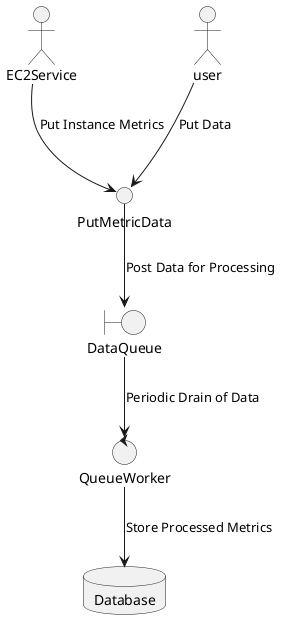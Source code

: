 @startuml
actor EC2Service
actor user
interface PutMetricData
boundary DataQueue
control QueueWorker
database Database


EC2Service --> PutMetricData : Put Instance Metrics
user --> PutMetricData : Put Data

PutMetricData --> DataQueue : Post Data for Processing

DataQueue --> QueueWorker : Periodic Drain of Data
QueueWorker --> Database : Store Processed Metrics
@enduml
